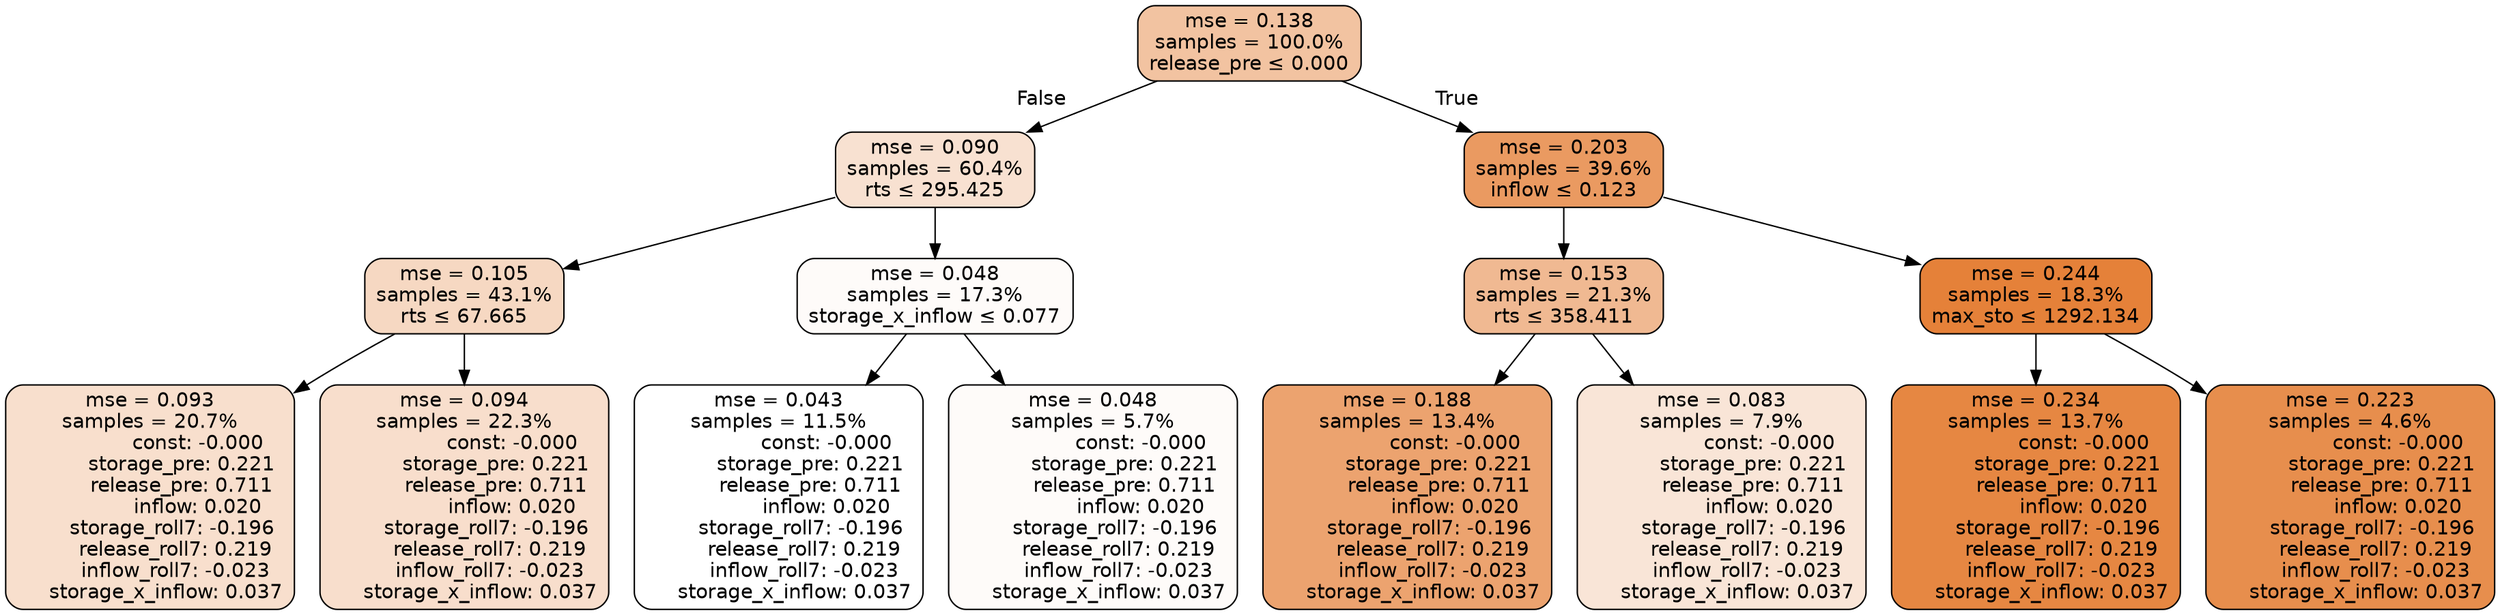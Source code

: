digraph tree {
node [shape=rectangle, style="filled, rounded", color="black", fontname=helvetica] ;
edge [fontname=helvetica] ;
	"0" [label="mse = 0.138
samples = 100.0%
release_pre &le; 0.000", fillcolor="#f2c3a1"]
	"1" [label="mse = 0.090
samples = 60.4%
rts &le; 295.425", fillcolor="#f8e1d1"]
	"2" [label="mse = 0.105
samples = 43.1%
rts &le; 67.665", fillcolor="#f6d8c2"]
	"3" [label="mse = 0.093
samples = 20.7%
               const: -0.000
          storage_pre: 0.221
          release_pre: 0.711
               inflow: 0.020
       storage_roll7: -0.196
        release_roll7: 0.219
        inflow_roll7: -0.023
     storage_x_inflow: 0.037", fillcolor="#f8dfcd"]
	"4" [label="mse = 0.094
samples = 22.3%
               const: -0.000
          storage_pre: 0.221
          release_pre: 0.711
               inflow: 0.020
       storage_roll7: -0.196
        release_roll7: 0.219
        inflow_roll7: -0.023
     storage_x_inflow: 0.037", fillcolor="#f8decc"]
	"5" [label="mse = 0.048
samples = 17.3%
storage_x_inflow &le; 0.077", fillcolor="#fefbf9"]
	"6" [label="mse = 0.043
samples = 11.5%
               const: -0.000
          storage_pre: 0.221
          release_pre: 0.711
               inflow: 0.020
       storage_roll7: -0.196
        release_roll7: 0.219
        inflow_roll7: -0.023
     storage_x_inflow: 0.037", fillcolor="#ffffff"]
	"7" [label="mse = 0.048
samples = 5.7%
               const: -0.000
          storage_pre: 0.221
          release_pre: 0.711
               inflow: 0.020
       storage_roll7: -0.196
        release_roll7: 0.219
        inflow_roll7: -0.023
     storage_x_inflow: 0.037", fillcolor="#fefbf9"]
	"8" [label="mse = 0.203
samples = 39.6%
inflow &le; 0.123", fillcolor="#ea9a61"]
	"9" [label="mse = 0.153
samples = 21.3%
rts &le; 358.411", fillcolor="#f0b992"]
	"10" [label="mse = 0.188
samples = 13.4%
               const: -0.000
          storage_pre: 0.221
          release_pre: 0.711
               inflow: 0.020
       storage_roll7: -0.196
        release_roll7: 0.219
        inflow_roll7: -0.023
     storage_x_inflow: 0.037", fillcolor="#eca36f"]
	"11" [label="mse = 0.083
samples = 7.9%
               const: -0.000
          storage_pre: 0.221
          release_pre: 0.711
               inflow: 0.020
       storage_roll7: -0.196
        release_roll7: 0.219
        inflow_roll7: -0.023
     storage_x_inflow: 0.037", fillcolor="#f9e5d7"]
	"12" [label="mse = 0.244
samples = 18.3%
max_sto &le; 1292.134", fillcolor="#e58139"]
	"13" [label="mse = 0.234
samples = 13.7%
               const: -0.000
          storage_pre: 0.221
          release_pre: 0.711
               inflow: 0.020
       storage_roll7: -0.196
        release_roll7: 0.219
        inflow_roll7: -0.023
     storage_x_inflow: 0.037", fillcolor="#e68742"]
	"14" [label="mse = 0.223
samples = 4.6%
               const: -0.000
          storage_pre: 0.221
          release_pre: 0.711
               inflow: 0.020
       storage_roll7: -0.196
        release_roll7: 0.219
        inflow_roll7: -0.023
     storage_x_inflow: 0.037", fillcolor="#e78e4d"]

	"0" -> "1" [labeldistance=2.5, labelangle=45, headlabel="False"]
	"1" -> "2"
	"2" -> "3"
	"2" -> "4"
	"1" -> "5"
	"5" -> "6"
	"5" -> "7"
	"0" -> "8" [labeldistance=2.5, labelangle=-45, headlabel="True"]
	"8" -> "9"
	"9" -> "10"
	"9" -> "11"
	"8" -> "12"
	"12" -> "13"
	"12" -> "14"
}